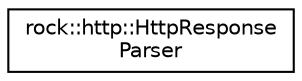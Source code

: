 digraph "类继承关系图"
{
 // LATEX_PDF_SIZE
  edge [fontname="Helvetica",fontsize="10",labelfontname="Helvetica",labelfontsize="10"];
  node [fontname="Helvetica",fontsize="10",shape=record];
  rankdir="LR";
  Node0 [label="rock::http::HttpResponse\lParser",height=0.2,width=0.4,color="black", fillcolor="white", style="filled",URL="$classrock_1_1http_1_1HttpResponseParser.html",tooltip="Http响应解析结构体"];
}
